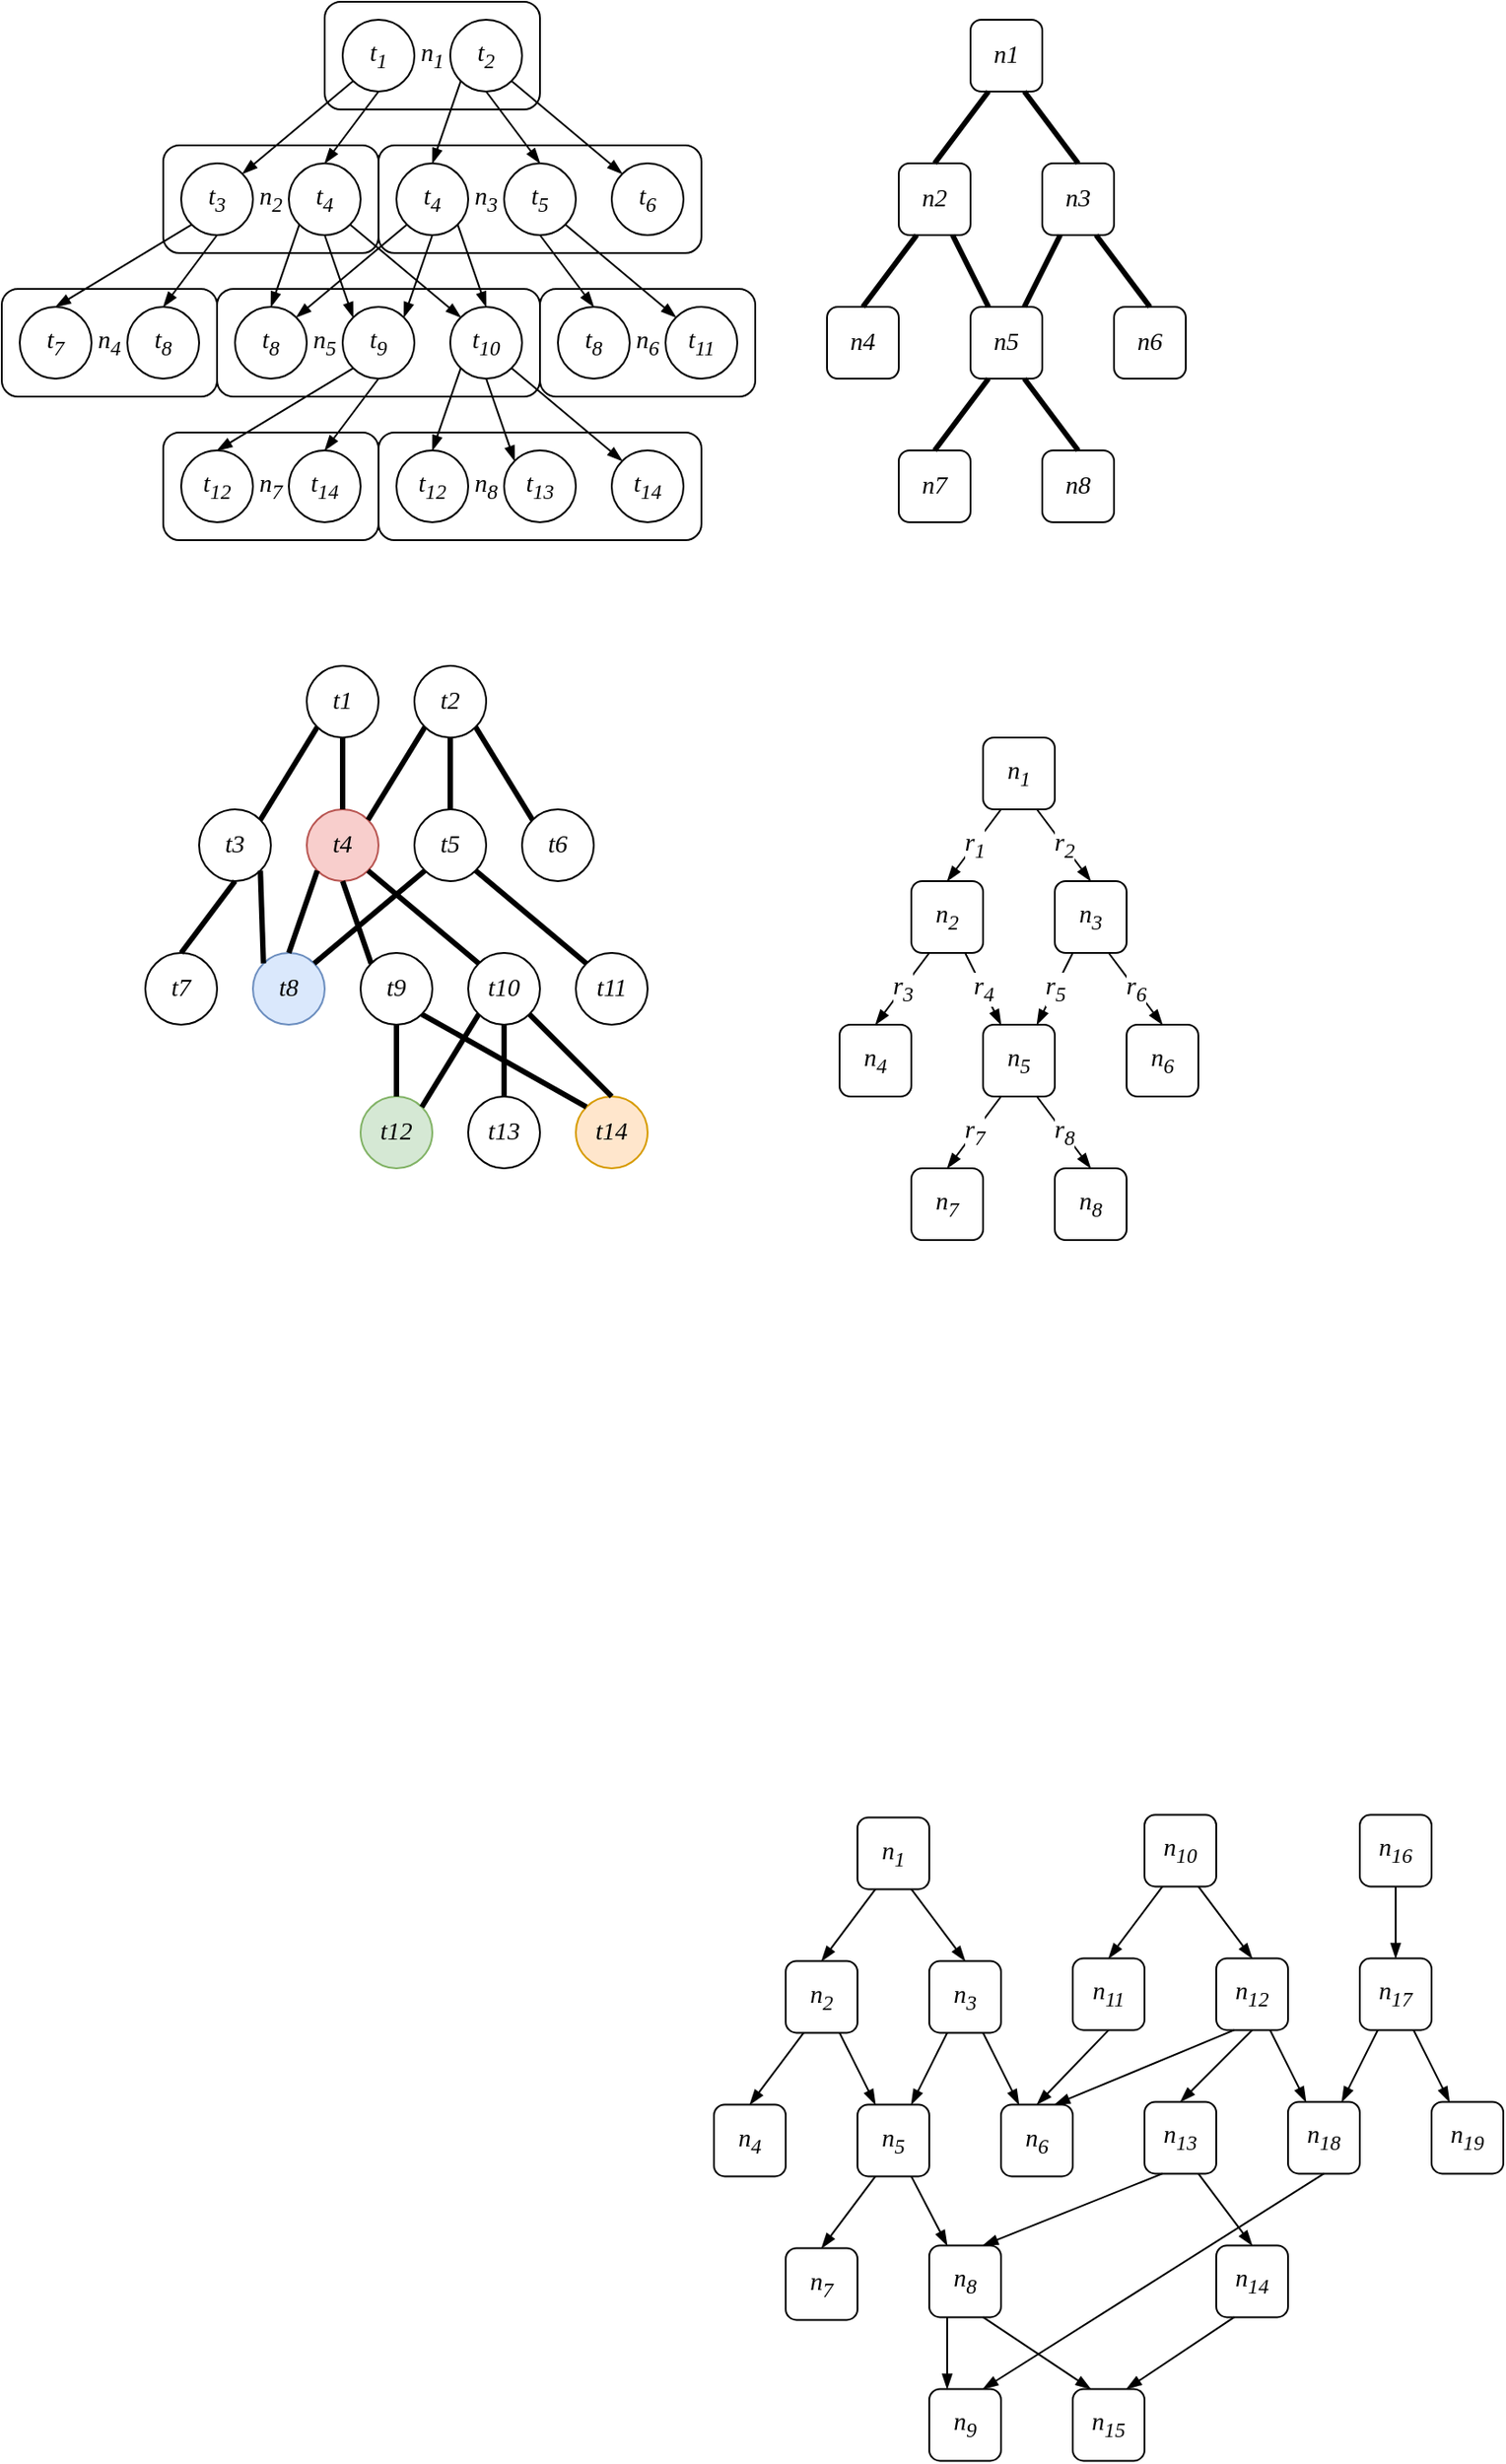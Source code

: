 <mxfile version="10.8.0" type="github"><diagram id="eboRj6-DKOLZcGOL1X03" name="Page-1"><mxGraphModel dx="797" dy="461" grid="1" gridSize="10" guides="1" tooltips="1" connect="1" arrows="1" fold="1" page="1" pageScale="1" pageWidth="827" pageHeight="1169" math="0" shadow="0"><root><mxCell id="0"/><mxCell id="1" parent="0"/><mxCell id="dvE-ELBBRPm5FT4kwdFl-112" value="" style="rounded=1;whiteSpace=wrap;html=1;fontFamily=Times New Roman;fontSize=14;fillColor=none;fontStyle=2" parent="1" vertex="1"><mxGeometry x="293" y="310" width="180" height="60" as="geometry"/></mxCell><mxCell id="dvE-ELBBRPm5FT4kwdFl-111" value="" style="rounded=1;whiteSpace=wrap;html=1;fontFamily=Times New Roman;fontSize=14;fillColor=none;fontStyle=2" parent="1" vertex="1"><mxGeometry x="173" y="310" width="120" height="60" as="geometry"/></mxCell><mxCell id="dvE-ELBBRPm5FT4kwdFl-85" value="" style="rounded=1;whiteSpace=wrap;html=1;fontFamily=Times New Roman;fontSize=14;fillColor=none;fontStyle=2" parent="1" vertex="1"><mxGeometry x="173" y="150" width="120" height="60" as="geometry"/></mxCell><mxCell id="dvE-ELBBRPm5FT4kwdFl-83" value="" style="rounded=1;whiteSpace=wrap;html=1;fontFamily=Times New Roman;fontSize=14;fillColor=none;fontStyle=2" parent="1" vertex="1"><mxGeometry x="203" y="230" width="180" height="60" as="geometry"/></mxCell><mxCell id="dvE-ELBBRPm5FT4kwdFl-87" value="" style="rounded=1;whiteSpace=wrap;html=1;fontFamily=Times New Roman;fontSize=14;fillColor=none;fontStyle=2" parent="1" vertex="1"><mxGeometry x="263" y="70" width="120" height="60" as="geometry"/></mxCell><mxCell id="dvE-ELBBRPm5FT4kwdFl-84" value="" style="rounded=1;whiteSpace=wrap;html=1;fontFamily=Times New Roman;fontSize=14;fillColor=none;fontStyle=2" parent="1" vertex="1"><mxGeometry x="383" y="230" width="120" height="60" as="geometry"/></mxCell><mxCell id="dvE-ELBBRPm5FT4kwdFl-82" value="" style="rounded=1;whiteSpace=wrap;html=1;fontFamily=Times New Roman;fontSize=14;fillColor=none;fontStyle=2" parent="1" vertex="1"><mxGeometry x="83" y="230" width="120" height="60" as="geometry"/></mxCell><mxCell id="dvE-ELBBRPm5FT4kwdFl-86" value="" style="rounded=1;whiteSpace=wrap;html=1;fontFamily=Times New Roman;fontSize=14;fillColor=none;fontStyle=2" parent="1" vertex="1"><mxGeometry x="293" y="150" width="180" height="60" as="geometry"/></mxCell><mxCell id="dvE-ELBBRPm5FT4kwdFl-1" value="t1" style="ellipse;whiteSpace=wrap;html=1;aspect=fixed;fontFamily=Times New Roman;fontSize=14;fontStyle=2" parent="1" vertex="1"><mxGeometry x="253" y="440" width="40" height="40" as="geometry"/></mxCell><mxCell id="dvE-ELBBRPm5FT4kwdFl-2" value="t2" style="ellipse;whiteSpace=wrap;html=1;aspect=fixed;fontFamily=Times New Roman;fontSize=14;fontStyle=2" parent="1" vertex="1"><mxGeometry x="313" y="440" width="40" height="40" as="geometry"/></mxCell><mxCell id="dvE-ELBBRPm5FT4kwdFl-3" value="t3" style="ellipse;whiteSpace=wrap;html=1;aspect=fixed;fontFamily=Times New Roman;fontSize=14;fontStyle=2" parent="1" vertex="1"><mxGeometry x="193" y="520" width="40" height="40" as="geometry"/></mxCell><mxCell id="dvE-ELBBRPm5FT4kwdFl-4" value="t4" style="ellipse;whiteSpace=wrap;html=1;aspect=fixed;fontFamily=Times New Roman;fontSize=14;fontStyle=2;fillColor=#f8cecc;strokeColor=#b85450;" parent="1" vertex="1"><mxGeometry x="253" y="520" width="40" height="40" as="geometry"/></mxCell><mxCell id="dvE-ELBBRPm5FT4kwdFl-6" value="t5" style="ellipse;whiteSpace=wrap;html=1;aspect=fixed;fontFamily=Times New Roman;fontSize=14;fontStyle=2" parent="1" vertex="1"><mxGeometry x="313" y="520" width="40" height="40" as="geometry"/></mxCell><mxCell id="dvE-ELBBRPm5FT4kwdFl-7" value="t6" style="ellipse;whiteSpace=wrap;html=1;aspect=fixed;fontFamily=Times New Roman;fontSize=14;fontStyle=2" parent="1" vertex="1"><mxGeometry x="373" y="520" width="40" height="40" as="geometry"/></mxCell><mxCell id="dvE-ELBBRPm5FT4kwdFl-8" value="" style="endArrow=none;html=1;fontFamily=Times New Roman;fontSize=14;entryX=0;entryY=1;entryDx=0;entryDy=0;exitX=1;exitY=0;exitDx=0;exitDy=0;strokeWidth=3;fontStyle=2" parent="1" source="dvE-ELBBRPm5FT4kwdFl-3" target="dvE-ELBBRPm5FT4kwdFl-1" edge="1"><mxGeometry width="50" height="50" relative="1" as="geometry"><mxPoint x="153" y="610" as="sourcePoint"/><mxPoint x="203" y="560" as="targetPoint"/></mxGeometry></mxCell><mxCell id="dvE-ELBBRPm5FT4kwdFl-9" value="" style="endArrow=none;html=1;fontFamily=Times New Roman;fontSize=14;entryX=0.5;entryY=1;entryDx=0;entryDy=0;exitX=0.5;exitY=0;exitDx=0;exitDy=0;strokeWidth=3;fontStyle=2" parent="1" source="dvE-ELBBRPm5FT4kwdFl-4" target="dvE-ELBBRPm5FT4kwdFl-1" edge="1"><mxGeometry width="50" height="50" relative="1" as="geometry"><mxPoint x="207.172" y="535.69" as="sourcePoint"/><mxPoint x="268.552" y="483.966" as="targetPoint"/></mxGeometry></mxCell><mxCell id="dvE-ELBBRPm5FT4kwdFl-11" value="" style="endArrow=none;html=1;fontFamily=Times New Roman;fontSize=14;entryX=0;entryY=1;entryDx=0;entryDy=0;exitX=1;exitY=0;exitDx=0;exitDy=0;strokeWidth=3;fontStyle=2" parent="1" source="dvE-ELBBRPm5FT4kwdFl-4" target="dvE-ELBBRPm5FT4kwdFl-2" edge="1"><mxGeometry width="50" height="50" relative="1" as="geometry"><mxPoint x="302.69" y="520.172" as="sourcePoint"/><mxPoint x="288.552" y="503.966" as="targetPoint"/></mxGeometry></mxCell><mxCell id="dvE-ELBBRPm5FT4kwdFl-12" value="" style="endArrow=none;html=1;fontFamily=Times New Roman;fontSize=14;entryX=0.5;entryY=1;entryDx=0;entryDy=0;exitX=0.5;exitY=0;exitDx=0;exitDy=0;strokeWidth=3;fontStyle=2" parent="1" source="dvE-ELBBRPm5FT4kwdFl-6" target="dvE-ELBBRPm5FT4kwdFl-2" edge="1"><mxGeometry width="50" height="50" relative="1" as="geometry"><mxPoint x="237.172" y="565.69" as="sourcePoint"/><mxPoint x="298.552" y="513.966" as="targetPoint"/></mxGeometry></mxCell><mxCell id="dvE-ELBBRPm5FT4kwdFl-13" value="" style="endArrow=none;html=1;fontFamily=Times New Roman;fontSize=14;entryX=1;entryY=1;entryDx=0;entryDy=0;exitX=0;exitY=0;exitDx=0;exitDy=0;strokeWidth=3;fontStyle=2" parent="1" source="dvE-ELBBRPm5FT4kwdFl-7" target="dvE-ELBBRPm5FT4kwdFl-2" edge="1"><mxGeometry width="50" height="50" relative="1" as="geometry"><mxPoint x="372.69" y="530.172" as="sourcePoint"/><mxPoint x="343.034" y="490.172" as="targetPoint"/></mxGeometry></mxCell><mxCell id="dvE-ELBBRPm5FT4kwdFl-14" value="t7&lt;br&gt;" style="ellipse;whiteSpace=wrap;html=1;aspect=fixed;fontFamily=Times New Roman;fontSize=14;fontStyle=2" parent="1" vertex="1"><mxGeometry x="163" y="600" width="40" height="40" as="geometry"/></mxCell><mxCell id="dvE-ELBBRPm5FT4kwdFl-15" value="t8" style="ellipse;whiteSpace=wrap;html=1;aspect=fixed;fontFamily=Times New Roman;fontSize=14;fontStyle=2;fillColor=#dae8fc;strokeColor=#6c8ebf;" parent="1" vertex="1"><mxGeometry x="223" y="600" width="40" height="40" as="geometry"/></mxCell><mxCell id="dvE-ELBBRPm5FT4kwdFl-16" value="t9" style="ellipse;whiteSpace=wrap;html=1;aspect=fixed;fontFamily=Times New Roman;fontSize=14;fontStyle=2" parent="1" vertex="1"><mxGeometry x="283" y="600" width="40" height="40" as="geometry"/></mxCell><mxCell id="dvE-ELBBRPm5FT4kwdFl-17" value="t10" style="ellipse;whiteSpace=wrap;html=1;aspect=fixed;fontFamily=Times New Roman;fontSize=14;fontStyle=2" parent="1" vertex="1"><mxGeometry x="343" y="600" width="40" height="40" as="geometry"/></mxCell><mxCell id="dvE-ELBBRPm5FT4kwdFl-18" value="t11" style="ellipse;whiteSpace=wrap;html=1;aspect=fixed;fontFamily=Times New Roman;fontSize=14;fontStyle=2" parent="1" vertex="1"><mxGeometry x="403" y="600" width="40" height="40" as="geometry"/></mxCell><mxCell id="dvE-ELBBRPm5FT4kwdFl-19" value="" style="endArrow=none;html=1;fontFamily=Times New Roman;fontSize=14;entryX=0.5;entryY=1;entryDx=0;entryDy=0;exitX=0.5;exitY=0;exitDx=0;exitDy=0;strokeWidth=3;fontStyle=2" parent="1" source="dvE-ELBBRPm5FT4kwdFl-14" target="dvE-ELBBRPm5FT4kwdFl-3" edge="1"><mxGeometry width="50" height="50" relative="1" as="geometry"><mxPoint x="207.172" y="535.69" as="sourcePoint"/><mxPoint x="268.552" y="483.966" as="targetPoint"/></mxGeometry></mxCell><mxCell id="dvE-ELBBRPm5FT4kwdFl-20" value="" style="endArrow=none;html=1;fontFamily=Times New Roman;fontSize=14;entryX=1;entryY=1;entryDx=0;entryDy=0;exitX=0;exitY=0;exitDx=0;exitDy=0;strokeWidth=3;fontStyle=2" parent="1" source="dvE-ELBBRPm5FT4kwdFl-15" target="dvE-ELBBRPm5FT4kwdFl-3" edge="1"><mxGeometry width="50" height="50" relative="1" as="geometry"><mxPoint x="207.172" y="535.69" as="sourcePoint"/><mxPoint x="268.552" y="483.966" as="targetPoint"/></mxGeometry></mxCell><mxCell id="dvE-ELBBRPm5FT4kwdFl-21" value="" style="endArrow=none;html=1;fontFamily=Times New Roman;fontSize=14;exitX=0;exitY=1;exitDx=0;exitDy=0;entryX=0.5;entryY=0;entryDx=0;entryDy=0;strokeWidth=3;fontStyle=2" parent="1" source="dvE-ELBBRPm5FT4kwdFl-4" target="dvE-ELBBRPm5FT4kwdFl-15" edge="1"><mxGeometry width="50" height="50" relative="1" as="geometry"><mxPoint x="283" y="580" as="sourcePoint"/><mxPoint x="193" y="730" as="targetPoint"/></mxGeometry></mxCell><mxCell id="dvE-ELBBRPm5FT4kwdFl-22" value="" style="endArrow=none;html=1;fontFamily=Times New Roman;fontSize=14;entryX=0.5;entryY=1;entryDx=0;entryDy=0;exitX=0;exitY=0;exitDx=0;exitDy=0;strokeWidth=3;fontStyle=2" parent="1" source="dvE-ELBBRPm5FT4kwdFl-16" target="dvE-ELBBRPm5FT4kwdFl-4" edge="1"><mxGeometry width="50" height="50" relative="1" as="geometry"><mxPoint x="248.897" y="625.69" as="sourcePoint"/><mxPoint x="217.172" y="573.966" as="targetPoint"/></mxGeometry></mxCell><mxCell id="dvE-ELBBRPm5FT4kwdFl-23" value="" style="endArrow=none;html=1;fontFamily=Times New Roman;fontSize=14;entryX=1;entryY=1;entryDx=0;entryDy=0;exitX=0;exitY=0;exitDx=0;exitDy=0;strokeWidth=3;fontStyle=2" parent="1" source="dvE-ELBBRPm5FT4kwdFl-17" target="dvE-ELBBRPm5FT4kwdFl-4" edge="1"><mxGeometry width="50" height="50" relative="1" as="geometry"><mxPoint x="258.897" y="635.69" as="sourcePoint"/><mxPoint x="227.172" y="583.966" as="targetPoint"/></mxGeometry></mxCell><mxCell id="dvE-ELBBRPm5FT4kwdFl-24" value="" style="endArrow=none;html=1;fontFamily=Times New Roman;fontSize=14;entryX=0;entryY=1;entryDx=0;entryDy=0;exitX=1;exitY=0;exitDx=0;exitDy=0;strokeWidth=3;fontStyle=2" parent="1" source="dvE-ELBBRPm5FT4kwdFl-15" target="dvE-ELBBRPm5FT4kwdFl-6" edge="1"><mxGeometry width="50" height="50" relative="1" as="geometry"><mxPoint x="268.897" y="645.69" as="sourcePoint"/><mxPoint x="237.172" y="593.966" as="targetPoint"/></mxGeometry></mxCell><mxCell id="dvE-ELBBRPm5FT4kwdFl-25" value="" style="endArrow=none;html=1;fontFamily=Times New Roman;fontSize=14;entryX=1;entryY=1;entryDx=0;entryDy=0;exitX=0;exitY=0;exitDx=0;exitDy=0;strokeWidth=3;fontStyle=2" parent="1" source="dvE-ELBBRPm5FT4kwdFl-18" target="dvE-ELBBRPm5FT4kwdFl-6" edge="1"><mxGeometry width="50" height="50" relative="1" as="geometry"><mxPoint x="278.897" y="655.69" as="sourcePoint"/><mxPoint x="247.172" y="603.966" as="targetPoint"/></mxGeometry></mxCell><mxCell id="dvE-ELBBRPm5FT4kwdFl-56" value="t&lt;sub&gt;1&lt;/sub&gt;" style="ellipse;whiteSpace=wrap;html=1;aspect=fixed;fontFamily=Times New Roman;fontSize=14;fontStyle=2" parent="1" vertex="1"><mxGeometry x="273" y="80" width="40" height="40" as="geometry"/></mxCell><mxCell id="dvE-ELBBRPm5FT4kwdFl-57" value="t&lt;sub&gt;2&lt;/sub&gt;" style="ellipse;whiteSpace=wrap;html=1;aspect=fixed;fontFamily=Times New Roman;fontSize=14;fontStyle=2" parent="1" vertex="1"><mxGeometry x="333" y="80" width="40" height="40" as="geometry"/></mxCell><mxCell id="dvE-ELBBRPm5FT4kwdFl-58" value="t&lt;sub&gt;3&lt;/sub&gt;" style="ellipse;whiteSpace=wrap;html=1;aspect=fixed;fontFamily=Times New Roman;fontSize=14;fontStyle=2" parent="1" vertex="1"><mxGeometry x="183" y="160" width="40" height="40" as="geometry"/></mxCell><mxCell id="dvE-ELBBRPm5FT4kwdFl-59" value="t&lt;sub&gt;4&lt;/sub&gt;" style="ellipse;whiteSpace=wrap;html=1;aspect=fixed;fontFamily=Times New Roman;fontSize=14;fontStyle=2;" parent="1" vertex="1"><mxGeometry x="243" y="160" width="40" height="40" as="geometry"/></mxCell><mxCell id="dvE-ELBBRPm5FT4kwdFl-60" value="t&lt;sub&gt;4&lt;/sub&gt;" style="ellipse;whiteSpace=wrap;html=1;aspect=fixed;fontFamily=Times New Roman;fontSize=14;fontStyle=2;" parent="1" vertex="1"><mxGeometry x="303" y="160" width="40" height="40" as="geometry"/></mxCell><mxCell id="dvE-ELBBRPm5FT4kwdFl-61" value="t&lt;sub&gt;5&lt;/sub&gt;" style="ellipse;whiteSpace=wrap;html=1;aspect=fixed;fontFamily=Times New Roman;fontSize=14;fontStyle=2" parent="1" vertex="1"><mxGeometry x="363" y="160" width="40" height="40" as="geometry"/></mxCell><mxCell id="dvE-ELBBRPm5FT4kwdFl-62" value="t&lt;sub&gt;6&lt;/sub&gt;" style="ellipse;whiteSpace=wrap;html=1;aspect=fixed;fontFamily=Times New Roman;fontSize=14;fontStyle=2" parent="1" vertex="1"><mxGeometry x="423" y="160" width="40" height="40" as="geometry"/></mxCell><mxCell id="dvE-ELBBRPm5FT4kwdFl-63" value="" style="endArrow=none;html=1;fontFamily=Times New Roman;fontSize=14;entryX=0;entryY=1;entryDx=0;entryDy=0;exitX=1;exitY=0;exitDx=0;exitDy=0;strokeWidth=1;fontStyle=2;startArrow=blockThin;startFill=1;" parent="1" source="dvE-ELBBRPm5FT4kwdFl-58" target="dvE-ELBBRPm5FT4kwdFl-56" edge="1"><mxGeometry width="50" height="50" relative="1" as="geometry"><mxPoint x="173" y="250" as="sourcePoint"/><mxPoint x="223" y="200" as="targetPoint"/></mxGeometry></mxCell><mxCell id="dvE-ELBBRPm5FT4kwdFl-64" value="" style="endArrow=none;html=1;fontFamily=Times New Roman;fontSize=14;entryX=0.5;entryY=1;entryDx=0;entryDy=0;exitX=0.5;exitY=0;exitDx=0;exitDy=0;strokeWidth=1;fontStyle=2;startArrow=blockThin;startFill=1;" parent="1" source="dvE-ELBBRPm5FT4kwdFl-59" target="dvE-ELBBRPm5FT4kwdFl-56" edge="1"><mxGeometry width="50" height="50" relative="1" as="geometry"><mxPoint x="227.172" y="175.69" as="sourcePoint"/><mxPoint x="288.552" y="123.966" as="targetPoint"/></mxGeometry></mxCell><mxCell id="dvE-ELBBRPm5FT4kwdFl-65" value="" style="endArrow=none;html=1;fontFamily=Times New Roman;fontSize=14;entryX=0;entryY=1;entryDx=0;entryDy=0;exitX=0.5;exitY=0;exitDx=0;exitDy=0;strokeWidth=1;fontStyle=2;startArrow=blockThin;startFill=1;" parent="1" source="dvE-ELBBRPm5FT4kwdFl-60" target="dvE-ELBBRPm5FT4kwdFl-57" edge="1"><mxGeometry width="50" height="50" relative="1" as="geometry"><mxPoint x="247.172" y="195.69" as="sourcePoint"/><mxPoint x="308.552" y="143.966" as="targetPoint"/></mxGeometry></mxCell><mxCell id="dvE-ELBBRPm5FT4kwdFl-66" value="" style="endArrow=none;html=1;fontFamily=Times New Roman;fontSize=14;entryX=0.5;entryY=1;entryDx=0;entryDy=0;exitX=0.5;exitY=0;exitDx=0;exitDy=0;strokeWidth=1;fontStyle=2;startArrow=blockThin;startFill=1;" parent="1" source="dvE-ELBBRPm5FT4kwdFl-61" target="dvE-ELBBRPm5FT4kwdFl-57" edge="1"><mxGeometry width="50" height="50" relative="1" as="geometry"><mxPoint x="383" y="160" as="sourcePoint"/><mxPoint x="318.552" y="153.966" as="targetPoint"/></mxGeometry></mxCell><mxCell id="dvE-ELBBRPm5FT4kwdFl-67" value="" style="endArrow=none;html=1;fontFamily=Times New Roman;fontSize=14;entryX=1;entryY=1;entryDx=0;entryDy=0;exitX=0;exitY=0;exitDx=0;exitDy=0;strokeWidth=1;fontStyle=2;startArrow=blockThin;startFill=1;" parent="1" source="dvE-ELBBRPm5FT4kwdFl-62" target="dvE-ELBBRPm5FT4kwdFl-57" edge="1"><mxGeometry width="50" height="50" relative="1" as="geometry"><mxPoint x="392.69" y="170.172" as="sourcePoint"/><mxPoint x="363.034" y="130.172" as="targetPoint"/></mxGeometry></mxCell><mxCell id="dvE-ELBBRPm5FT4kwdFl-68" value="t&lt;sub&gt;7&lt;/sub&gt;&lt;br&gt;" style="ellipse;whiteSpace=wrap;html=1;aspect=fixed;fontFamily=Times New Roman;fontSize=14;fontStyle=2" parent="1" vertex="1"><mxGeometry x="93" y="240" width="40" height="40" as="geometry"/></mxCell><mxCell id="dvE-ELBBRPm5FT4kwdFl-69" value="t&lt;sub&gt;8&lt;/sub&gt;" style="ellipse;whiteSpace=wrap;html=1;aspect=fixed;fontFamily=Times New Roman;fontSize=14;fontStyle=2;" parent="1" vertex="1"><mxGeometry x="213" y="240" width="40" height="40" as="geometry"/></mxCell><mxCell id="dvE-ELBBRPm5FT4kwdFl-70" value="t&lt;sub&gt;9&lt;/sub&gt;" style="ellipse;whiteSpace=wrap;html=1;aspect=fixed;fontFamily=Times New Roman;fontSize=14;fontStyle=2" parent="1" vertex="1"><mxGeometry x="273" y="240" width="40" height="40" as="geometry"/></mxCell><mxCell id="dvE-ELBBRPm5FT4kwdFl-71" value="t&lt;sub&gt;10&lt;/sub&gt;" style="ellipse;whiteSpace=wrap;html=1;aspect=fixed;fontFamily=Times New Roman;fontSize=14;fontStyle=2" parent="1" vertex="1"><mxGeometry x="333" y="240" width="40" height="40" as="geometry"/></mxCell><mxCell id="dvE-ELBBRPm5FT4kwdFl-72" value="t&lt;sub&gt;11&lt;/sub&gt;" style="ellipse;whiteSpace=wrap;html=1;aspect=fixed;fontFamily=Times New Roman;fontSize=14;fontStyle=2" parent="1" vertex="1"><mxGeometry x="453" y="240" width="40" height="40" as="geometry"/></mxCell><mxCell id="dvE-ELBBRPm5FT4kwdFl-73" value="" style="endArrow=none;html=1;fontFamily=Times New Roman;fontSize=14;entryX=0;entryY=1;entryDx=0;entryDy=0;exitX=0.5;exitY=0;exitDx=0;exitDy=0;strokeWidth=1;fontStyle=2;startArrow=blockThin;startFill=1;" parent="1" source="dvE-ELBBRPm5FT4kwdFl-68" target="dvE-ELBBRPm5FT4kwdFl-58" edge="1"><mxGeometry width="50" height="50" relative="1" as="geometry"><mxPoint x="227.172" y="175.69" as="sourcePoint"/><mxPoint x="288.552" y="123.966" as="targetPoint"/></mxGeometry></mxCell><mxCell id="dvE-ELBBRPm5FT4kwdFl-74" value="" style="endArrow=none;html=1;fontFamily=Times New Roman;fontSize=14;entryX=0.5;entryY=1;entryDx=0;entryDy=0;exitX=0.5;exitY=0;exitDx=0;exitDy=0;strokeWidth=1;fontStyle=2;startArrow=blockThin;startFill=1;" parent="1" source="dvE-ELBBRPm5FT4kwdFl-81" target="dvE-ELBBRPm5FT4kwdFl-58" edge="1"><mxGeometry width="50" height="50" relative="1" as="geometry"><mxPoint x="227.172" y="175.69" as="sourcePoint"/><mxPoint x="288.552" y="123.966" as="targetPoint"/></mxGeometry></mxCell><mxCell id="dvE-ELBBRPm5FT4kwdFl-75" value="" style="endArrow=blockThin;html=1;fontFamily=Times New Roman;fontSize=14;exitX=0;exitY=1;exitDx=0;exitDy=0;entryX=0.5;entryY=0;entryDx=0;entryDy=0;strokeWidth=1;fontStyle=2;startArrow=none;startFill=0;endFill=1;" parent="1" source="dvE-ELBBRPm5FT4kwdFl-59" target="dvE-ELBBRPm5FT4kwdFl-69" edge="1"><mxGeometry width="50" height="50" relative="1" as="geometry"><mxPoint x="303" y="220" as="sourcePoint"/><mxPoint x="213" y="370" as="targetPoint"/></mxGeometry></mxCell><mxCell id="dvE-ELBBRPm5FT4kwdFl-76" value="" style="endArrow=none;html=1;fontFamily=Times New Roman;fontSize=14;entryX=0.5;entryY=1;entryDx=0;entryDy=0;exitX=0;exitY=0;exitDx=0;exitDy=0;strokeWidth=1;fontStyle=2;startArrow=blockThin;startFill=1;" parent="1" source="dvE-ELBBRPm5FT4kwdFl-70" target="dvE-ELBBRPm5FT4kwdFl-59" edge="1"><mxGeometry width="50" height="50" relative="1" as="geometry"><mxPoint x="268.897" y="265.69" as="sourcePoint"/><mxPoint x="237.172" y="213.966" as="targetPoint"/></mxGeometry></mxCell><mxCell id="dvE-ELBBRPm5FT4kwdFl-77" value="" style="endArrow=none;html=1;fontFamily=Times New Roman;fontSize=14;entryX=1;entryY=1;entryDx=0;entryDy=0;exitX=0;exitY=0;exitDx=0;exitDy=0;strokeWidth=1;fontStyle=2;startArrow=blockThin;startFill=1;" parent="1" source="dvE-ELBBRPm5FT4kwdFl-71" target="dvE-ELBBRPm5FT4kwdFl-59" edge="1"><mxGeometry width="50" height="50" relative="1" as="geometry"><mxPoint x="278.897" y="275.69" as="sourcePoint"/><mxPoint x="247.172" y="223.966" as="targetPoint"/></mxGeometry></mxCell><mxCell id="dvE-ELBBRPm5FT4kwdFl-78" value="" style="endArrow=none;html=1;fontFamily=Times New Roman;fontSize=14;entryX=0.5;entryY=1;entryDx=0;entryDy=0;exitX=0.5;exitY=0;exitDx=0;exitDy=0;strokeWidth=1;fontStyle=2;startArrow=blockThin;startFill=1;" parent="1" source="dvE-ELBBRPm5FT4kwdFl-80" target="dvE-ELBBRPm5FT4kwdFl-61" edge="1"><mxGeometry width="50" height="50" relative="1" as="geometry"><mxPoint x="288.897" y="285.69" as="sourcePoint"/><mxPoint x="257.172" y="233.966" as="targetPoint"/></mxGeometry></mxCell><mxCell id="dvE-ELBBRPm5FT4kwdFl-79" value="" style="endArrow=none;html=1;fontFamily=Times New Roman;fontSize=14;entryX=1;entryY=1;entryDx=0;entryDy=0;exitX=0;exitY=0;exitDx=0;exitDy=0;strokeWidth=1;fontStyle=2;startArrow=blockThin;startFill=1;" parent="1" source="dvE-ELBBRPm5FT4kwdFl-72" target="dvE-ELBBRPm5FT4kwdFl-61" edge="1"><mxGeometry width="50" height="50" relative="1" as="geometry"><mxPoint x="298.897" y="295.69" as="sourcePoint"/><mxPoint x="267.172" y="243.966" as="targetPoint"/></mxGeometry></mxCell><mxCell id="dvE-ELBBRPm5FT4kwdFl-80" value="t&lt;sub&gt;8&lt;/sub&gt;" style="ellipse;whiteSpace=wrap;html=1;aspect=fixed;fontFamily=Times New Roman;fontSize=14;fontStyle=2;" parent="1" vertex="1"><mxGeometry x="393" y="240" width="40" height="40" as="geometry"/></mxCell><mxCell id="dvE-ELBBRPm5FT4kwdFl-81" value="t&lt;sub&gt;8&lt;/sub&gt;" style="ellipse;whiteSpace=wrap;html=1;aspect=fixed;fontFamily=Times New Roman;fontSize=14;fontStyle=2;" parent="1" vertex="1"><mxGeometry x="153" y="240" width="40" height="40" as="geometry"/></mxCell><mxCell id="dvE-ELBBRPm5FT4kwdFl-90" value="t12&lt;br&gt;" style="ellipse;whiteSpace=wrap;html=1;aspect=fixed;fontFamily=Times New Roman;fontSize=14;fontStyle=2;fillColor=#d5e8d4;strokeColor=#82b366;" parent="1" vertex="1"><mxGeometry x="283" y="680" width="40" height="40" as="geometry"/></mxCell><mxCell id="dvE-ELBBRPm5FT4kwdFl-91" value="t13" style="ellipse;whiteSpace=wrap;html=1;aspect=fixed;fontFamily=Times New Roman;fontSize=14;fontStyle=2" parent="1" vertex="1"><mxGeometry x="343" y="680" width="40" height="40" as="geometry"/></mxCell><mxCell id="dvE-ELBBRPm5FT4kwdFl-92" value="t14" style="ellipse;whiteSpace=wrap;html=1;aspect=fixed;fontFamily=Times New Roman;fontSize=14;fontStyle=2;fillColor=#ffe6cc;strokeColor=#d79b00;" parent="1" vertex="1"><mxGeometry x="403" y="680" width="40" height="40" as="geometry"/></mxCell><mxCell id="dvE-ELBBRPm5FT4kwdFl-93" value="" style="endArrow=none;html=1;fontFamily=Times New Roman;fontSize=14;entryX=0.5;entryY=1;entryDx=0;entryDy=0;exitX=0.5;exitY=0;exitDx=0;exitDy=0;strokeWidth=3;fontStyle=2" parent="1" source="dvE-ELBBRPm5FT4kwdFl-91" target="dvE-ELBBRPm5FT4kwdFl-17" edge="1"><mxGeometry width="50" height="50" relative="1" as="geometry"><mxPoint x="207.172" y="535.69" as="sourcePoint"/><mxPoint x="268.552" y="483.966" as="targetPoint"/></mxGeometry></mxCell><mxCell id="dvE-ELBBRPm5FT4kwdFl-94" value="" style="endArrow=none;html=1;fontFamily=Times New Roman;fontSize=14;entryX=1;entryY=1;entryDx=0;entryDy=0;exitX=0.5;exitY=0;exitDx=0;exitDy=0;strokeWidth=3;fontStyle=2" parent="1" source="dvE-ELBBRPm5FT4kwdFl-92" target="dvE-ELBBRPm5FT4kwdFl-17" edge="1"><mxGeometry width="50" height="50" relative="1" as="geometry"><mxPoint x="217.172" y="545.69" as="sourcePoint"/><mxPoint x="278.552" y="493.966" as="targetPoint"/></mxGeometry></mxCell><mxCell id="dvE-ELBBRPm5FT4kwdFl-95" value="" style="endArrow=none;html=1;fontFamily=Times New Roman;fontSize=14;entryX=0;entryY=1;entryDx=0;entryDy=0;exitX=1;exitY=0;exitDx=0;exitDy=0;strokeWidth=3;fontStyle=2" parent="1" source="dvE-ELBBRPm5FT4kwdFl-90" target="dvE-ELBBRPm5FT4kwdFl-17" edge="1"><mxGeometry width="50" height="50" relative="1" as="geometry"><mxPoint x="227.172" y="555.69" as="sourcePoint"/><mxPoint x="288.552" y="503.966" as="targetPoint"/></mxGeometry></mxCell><mxCell id="dvE-ELBBRPm5FT4kwdFl-96" value="" style="endArrow=none;html=1;fontFamily=Times New Roman;fontSize=14;exitX=0.5;exitY=1;exitDx=0;exitDy=0;strokeWidth=3;entryX=0.5;entryY=0;entryDx=0;entryDy=0;fontStyle=2" parent="1" source="dvE-ELBBRPm5FT4kwdFl-16" target="dvE-ELBBRPm5FT4kwdFl-90" edge="1"><mxGeometry width="50" height="50" relative="1" as="geometry"><mxPoint x="327.172" y="695.69" as="sourcePoint"/><mxPoint x="143" y="650" as="targetPoint"/></mxGeometry></mxCell><mxCell id="dvE-ELBBRPm5FT4kwdFl-97" value="" style="endArrow=none;html=1;fontFamily=Times New Roman;fontSize=14;entryX=1;entryY=1;entryDx=0;entryDy=0;strokeWidth=3;exitX=0;exitY=0;exitDx=0;exitDy=0;fontStyle=2" parent="1" source="dvE-ELBBRPm5FT4kwdFl-92" target="dvE-ELBBRPm5FT4kwdFl-16" edge="1"><mxGeometry width="50" height="50" relative="1" as="geometry"><mxPoint x="403" y="730" as="sourcePoint"/><mxPoint x="368.897" y="653.966" as="targetPoint"/></mxGeometry></mxCell><mxCell id="dvE-ELBBRPm5FT4kwdFl-98" value="t&lt;sub&gt;12&lt;/sub&gt;" style="ellipse;whiteSpace=wrap;html=1;aspect=fixed;fontFamily=Times New Roman;fontSize=14;fontStyle=2;" parent="1" vertex="1"><mxGeometry x="183" y="320" width="40" height="40" as="geometry"/></mxCell><mxCell id="dvE-ELBBRPm5FT4kwdFl-99" value="t&lt;sub&gt;14&lt;/sub&gt;" style="ellipse;whiteSpace=wrap;html=1;aspect=fixed;fontFamily=Times New Roman;fontSize=14;fontStyle=2;" parent="1" vertex="1"><mxGeometry x="243" y="320" width="40" height="40" as="geometry"/></mxCell><mxCell id="dvE-ELBBRPm5FT4kwdFl-100" value="t&lt;sub&gt;12&lt;/sub&gt;" style="ellipse;whiteSpace=wrap;html=1;aspect=fixed;fontFamily=Times New Roman;fontSize=14;fontStyle=2;" parent="1" vertex="1"><mxGeometry x="303" y="320" width="40" height="40" as="geometry"/></mxCell><mxCell id="dvE-ELBBRPm5FT4kwdFl-101" value="t&lt;sub&gt;13&lt;/sub&gt;" style="ellipse;whiteSpace=wrap;html=1;aspect=fixed;fontFamily=Times New Roman;fontSize=14;fontStyle=2" parent="1" vertex="1"><mxGeometry x="363" y="320" width="40" height="40" as="geometry"/></mxCell><mxCell id="dvE-ELBBRPm5FT4kwdFl-102" value="t&lt;sub&gt;14&lt;/sub&gt;" style="ellipse;whiteSpace=wrap;html=1;aspect=fixed;fontFamily=Times New Roman;fontSize=14;fontStyle=2;" parent="1" vertex="1"><mxGeometry x="423" y="320" width="40" height="40" as="geometry"/></mxCell><mxCell id="dvE-ELBBRPm5FT4kwdFl-103" value="" style="endArrow=blockThin;html=1;fontFamily=Times New Roman;fontSize=14;strokeWidth=1;entryX=0.5;entryY=0;entryDx=0;entryDy=0;exitX=0;exitY=1;exitDx=0;exitDy=0;fontStyle=2;startArrow=none;startFill=0;endFill=1;" parent="1" source="dvE-ELBBRPm5FT4kwdFl-70" target="dvE-ELBBRPm5FT4kwdFl-98" edge="1"><mxGeometry width="50" height="50" relative="1" as="geometry"><mxPoint x="163" y="310" as="sourcePoint"/><mxPoint x="-107.31" y="330.172" as="targetPoint"/></mxGeometry></mxCell><mxCell id="dvE-ELBBRPm5FT4kwdFl-104" value="" style="endArrow=blockThin;html=1;fontFamily=Times New Roman;fontSize=14;strokeWidth=1;entryX=0.5;entryY=0;entryDx=0;entryDy=0;exitX=0.5;exitY=1;exitDx=0;exitDy=0;fontStyle=2;startArrow=none;startFill=0;endFill=1;" parent="1" source="dvE-ELBBRPm5FT4kwdFl-70" target="dvE-ELBBRPm5FT4kwdFl-99" edge="1"><mxGeometry width="50" height="50" relative="1" as="geometry"><mxPoint x="283" y="310" as="sourcePoint"/><mxPoint x="212.69" y="330.172" as="targetPoint"/></mxGeometry></mxCell><mxCell id="dvE-ELBBRPm5FT4kwdFl-105" value="" style="endArrow=blockThin;html=1;fontFamily=Times New Roman;fontSize=14;strokeWidth=1;entryX=0.5;entryY=0;entryDx=0;entryDy=0;exitX=0;exitY=1;exitDx=0;exitDy=0;fontStyle=2;startArrow=none;startFill=0;endFill=1;" parent="1" source="dvE-ELBBRPm5FT4kwdFl-71" target="dvE-ELBBRPm5FT4kwdFl-100" edge="1"><mxGeometry width="50" height="50" relative="1" as="geometry"><mxPoint x="298.552" y="293.966" as="sourcePoint"/><mxPoint x="222.69" y="340.172" as="targetPoint"/></mxGeometry></mxCell><mxCell id="dvE-ELBBRPm5FT4kwdFl-106" value="" style="endArrow=blockThin;html=1;fontFamily=Times New Roman;fontSize=14;strokeWidth=1;entryX=0;entryY=0;entryDx=0;entryDy=0;exitX=0.5;exitY=1;exitDx=0;exitDy=0;fontStyle=2;startArrow=none;startFill=0;endFill=1;" parent="1" source="dvE-ELBBRPm5FT4kwdFl-71" target="dvE-ELBBRPm5FT4kwdFl-101" edge="1"><mxGeometry width="50" height="50" relative="1" as="geometry"><mxPoint x="308.552" y="303.966" as="sourcePoint"/><mxPoint x="232.69" y="350.172" as="targetPoint"/></mxGeometry></mxCell><mxCell id="dvE-ELBBRPm5FT4kwdFl-107" value="" style="endArrow=blockThin;html=1;fontFamily=Times New Roman;fontSize=14;strokeWidth=1;entryX=0;entryY=0;entryDx=0;entryDy=0;exitX=1;exitY=1;exitDx=0;exitDy=0;fontStyle=2;startArrow=none;startFill=0;endFill=1;" parent="1" source="dvE-ELBBRPm5FT4kwdFl-71" target="dvE-ELBBRPm5FT4kwdFl-102" edge="1"><mxGeometry width="50" height="50" relative="1" as="geometry"><mxPoint x="318.552" y="313.966" as="sourcePoint"/><mxPoint x="242.69" y="360.172" as="targetPoint"/></mxGeometry></mxCell><mxCell id="dvE-ELBBRPm5FT4kwdFl-108" value="" style="endArrow=blockThin;html=1;fontFamily=Times New Roman;fontSize=14;exitX=0;exitY=1;exitDx=0;exitDy=0;entryX=1;entryY=0;entryDx=0;entryDy=0;strokeWidth=1;fontStyle=2;startArrow=none;startFill=0;endFill=1;" parent="1" source="dvE-ELBBRPm5FT4kwdFl-60" target="dvE-ELBBRPm5FT4kwdFl-69" edge="1"><mxGeometry width="50" height="50" relative="1" as="geometry"><mxPoint x="258.897" y="203.966" as="sourcePoint"/><mxPoint x="243.034" y="250.172" as="targetPoint"/></mxGeometry></mxCell><mxCell id="dvE-ELBBRPm5FT4kwdFl-109" value="" style="endArrow=blockThin;html=1;fontFamily=Times New Roman;fontSize=14;exitX=0.5;exitY=1;exitDx=0;exitDy=0;entryX=1;entryY=0;entryDx=0;entryDy=0;strokeWidth=1;fontStyle=2;startArrow=none;startFill=0;endFill=1;" parent="1" source="dvE-ELBBRPm5FT4kwdFl-60" target="dvE-ELBBRPm5FT4kwdFl-70" edge="1"><mxGeometry width="50" height="50" relative="1" as="geometry"><mxPoint x="268.897" y="213.966" as="sourcePoint"/><mxPoint x="253.034" y="260.172" as="targetPoint"/></mxGeometry></mxCell><mxCell id="dvE-ELBBRPm5FT4kwdFl-110" value="" style="endArrow=blockThin;html=1;fontFamily=Times New Roman;fontSize=14;exitX=1;exitY=1;exitDx=0;exitDy=0;entryX=0.5;entryY=0;entryDx=0;entryDy=0;strokeWidth=1;fontStyle=2;startArrow=none;startFill=0;endFill=1;" parent="1" source="dvE-ELBBRPm5FT4kwdFl-60" target="dvE-ELBBRPm5FT4kwdFl-71" edge="1"><mxGeometry width="50" height="50" relative="1" as="geometry"><mxPoint x="278.897" y="223.966" as="sourcePoint"/><mxPoint x="263.034" y="270.172" as="targetPoint"/></mxGeometry></mxCell><mxCell id="dvE-ELBBRPm5FT4kwdFl-113" value="n&lt;sub&gt;1&lt;/sub&gt;" style="text;html=1;strokeColor=none;fillColor=none;align=center;verticalAlign=middle;whiteSpace=wrap;rounded=0;fontFamily=Times New Roman;fontSize=14;fontStyle=2" parent="1" vertex="1"><mxGeometry x="303" y="90" width="40" height="20" as="geometry"/></mxCell><mxCell id="dvE-ELBBRPm5FT4kwdFl-114" value="n&lt;sub&gt;2&lt;/sub&gt;" style="text;html=1;strokeColor=none;fillColor=none;align=center;verticalAlign=middle;whiteSpace=wrap;rounded=0;fontFamily=Times New Roman;fontSize=14;fontStyle=2" parent="1" vertex="1"><mxGeometry x="213" y="170" width="40" height="20" as="geometry"/></mxCell><mxCell id="dvE-ELBBRPm5FT4kwdFl-115" value="n&lt;sub&gt;3&lt;/sub&gt;" style="text;html=1;strokeColor=none;fillColor=none;align=center;verticalAlign=middle;whiteSpace=wrap;rounded=0;fontFamily=Times New Roman;fontSize=14;fontStyle=2" parent="1" vertex="1"><mxGeometry x="333" y="170" width="40" height="20" as="geometry"/></mxCell><mxCell id="dvE-ELBBRPm5FT4kwdFl-116" value="n&lt;sub&gt;4&lt;/sub&gt;" style="text;html=1;strokeColor=none;fillColor=none;align=center;verticalAlign=middle;whiteSpace=wrap;rounded=0;fontFamily=Times New Roman;fontSize=14;fontStyle=2" parent="1" vertex="1"><mxGeometry x="123" y="250" width="40" height="20" as="geometry"/></mxCell><mxCell id="dvE-ELBBRPm5FT4kwdFl-117" value="n&lt;sub&gt;5&lt;/sub&gt;" style="text;html=1;strokeColor=none;fillColor=none;align=center;verticalAlign=middle;whiteSpace=wrap;rounded=0;fontFamily=Times New Roman;fontSize=14;fontStyle=2" parent="1" vertex="1"><mxGeometry x="243" y="250" width="40" height="20" as="geometry"/></mxCell><mxCell id="dvE-ELBBRPm5FT4kwdFl-118" value="n&lt;sub&gt;6&lt;/sub&gt;" style="text;html=1;strokeColor=none;fillColor=none;align=center;verticalAlign=middle;whiteSpace=wrap;rounded=0;fontFamily=Times New Roman;fontSize=14;fontStyle=2" parent="1" vertex="1"><mxGeometry x="423" y="250" width="40" height="20" as="geometry"/></mxCell><mxCell id="dvE-ELBBRPm5FT4kwdFl-119" value="n&lt;sub&gt;7&lt;/sub&gt;" style="text;html=1;strokeColor=none;fillColor=none;align=center;verticalAlign=middle;whiteSpace=wrap;rounded=0;fontFamily=Times New Roman;fontSize=14;fontStyle=2" parent="1" vertex="1"><mxGeometry x="213" y="330" width="40" height="20" as="geometry"/></mxCell><mxCell id="dvE-ELBBRPm5FT4kwdFl-120" value="n&lt;sub&gt;8&lt;/sub&gt;" style="text;html=1;strokeColor=none;fillColor=none;align=center;verticalAlign=middle;whiteSpace=wrap;rounded=0;fontFamily=Times New Roman;fontSize=14;fontStyle=2" parent="1" vertex="1"><mxGeometry x="333" y="330" width="40" height="20" as="geometry"/></mxCell><mxCell id="dvE-ELBBRPm5FT4kwdFl-121" value="&lt;span&gt;n8&lt;/span&gt;" style="rounded=1;whiteSpace=wrap;html=1;fontFamily=Times New Roman;fontSize=14;fillColor=none;fontStyle=2" parent="1" vertex="1"><mxGeometry x="663" y="320" width="40" height="40" as="geometry"/></mxCell><mxCell id="dvE-ELBBRPm5FT4kwdFl-122" value="&lt;span&gt;n7&lt;/span&gt;" style="rounded=1;whiteSpace=wrap;html=1;fontFamily=Times New Roman;fontSize=14;fillColor=none;fontStyle=2" parent="1" vertex="1"><mxGeometry x="583" y="320" width="40" height="40" as="geometry"/></mxCell><mxCell id="dvE-ELBBRPm5FT4kwdFl-123" value="n2" style="rounded=1;whiteSpace=wrap;html=1;fontFamily=Times New Roman;fontSize=14;fillColor=none;fontStyle=2" parent="1" vertex="1"><mxGeometry x="583" y="160" width="40" height="40" as="geometry"/></mxCell><mxCell id="dvE-ELBBRPm5FT4kwdFl-124" value="&lt;span&gt;n5&lt;/span&gt;" style="rounded=1;whiteSpace=wrap;html=1;fontFamily=Times New Roman;fontSize=14;fillColor=none;fontStyle=2" parent="1" vertex="1"><mxGeometry x="623" y="240" width="40" height="40" as="geometry"/></mxCell><mxCell id="dvE-ELBBRPm5FT4kwdFl-125" value="n1" style="rounded=1;whiteSpace=wrap;html=1;fontFamily=Times New Roman;fontSize=14;fillColor=none;fontStyle=2" parent="1" vertex="1"><mxGeometry x="623" y="80" width="40" height="40" as="geometry"/></mxCell><mxCell id="dvE-ELBBRPm5FT4kwdFl-126" value="&lt;span&gt;n6&lt;/span&gt;" style="rounded=1;whiteSpace=wrap;html=1;fontFamily=Times New Roman;fontSize=14;fillColor=none;fontStyle=2" parent="1" vertex="1"><mxGeometry x="703" y="240" width="40" height="40" as="geometry"/></mxCell><mxCell id="dvE-ELBBRPm5FT4kwdFl-127" value="&lt;span&gt;n4&lt;/span&gt;" style="rounded=1;whiteSpace=wrap;html=1;fontFamily=Times New Roman;fontSize=14;fillColor=none;fontStyle=2" parent="1" vertex="1"><mxGeometry x="543" y="240" width="40" height="40" as="geometry"/></mxCell><mxCell id="dvE-ELBBRPm5FT4kwdFl-128" value="&lt;span&gt;n3&lt;/span&gt;" style="rounded=1;whiteSpace=wrap;html=1;fontFamily=Times New Roman;fontSize=14;fillColor=none;fontStyle=2" parent="1" vertex="1"><mxGeometry x="663" y="160" width="40" height="40" as="geometry"/></mxCell><mxCell id="dvE-ELBBRPm5FT4kwdFl-176" value="" style="endArrow=none;html=1;fontFamily=Times New Roman;fontSize=14;entryX=0.25;entryY=1;entryDx=0;entryDy=0;exitX=0.5;exitY=0;exitDx=0;exitDy=0;strokeWidth=3;fontStyle=2" parent="1" source="dvE-ELBBRPm5FT4kwdFl-123" target="dvE-ELBBRPm5FT4kwdFl-125" edge="1"><mxGeometry width="50" height="50" relative="1" as="geometry"><mxPoint x="533.19" y="119.828" as="sourcePoint"/><mxPoint x="549.052" y="74.31" as="targetPoint"/></mxGeometry></mxCell><mxCell id="dvE-ELBBRPm5FT4kwdFl-177" value="" style="endArrow=none;html=1;fontFamily=Times New Roman;fontSize=14;entryX=0.75;entryY=1;entryDx=0;entryDy=0;exitX=0.5;exitY=0;exitDx=0;exitDy=0;strokeWidth=3;fontStyle=2" parent="1" source="dvE-ELBBRPm5FT4kwdFl-128" target="dvE-ELBBRPm5FT4kwdFl-125" edge="1"><mxGeometry width="50" height="50" relative="1" as="geometry"><mxPoint x="583.034" y="170.172" as="sourcePoint"/><mxPoint x="643.034" y="150.172" as="targetPoint"/></mxGeometry></mxCell><mxCell id="dvE-ELBBRPm5FT4kwdFl-178" value="" style="endArrow=none;html=1;fontFamily=Times New Roman;fontSize=14;entryX=0.25;entryY=1;entryDx=0;entryDy=0;exitX=0.5;exitY=0;exitDx=0;exitDy=0;strokeWidth=3;fontStyle=2" parent="1" source="dvE-ELBBRPm5FT4kwdFl-127" target="dvE-ELBBRPm5FT4kwdFl-123" edge="1"><mxGeometry width="50" height="50" relative="1" as="geometry"><mxPoint x="583.034" y="170.172" as="sourcePoint"/><mxPoint x="643.034" y="150.172" as="targetPoint"/></mxGeometry></mxCell><mxCell id="dvE-ELBBRPm5FT4kwdFl-179" value="" style="endArrow=none;html=1;fontFamily=Times New Roman;fontSize=14;entryX=0.75;entryY=1;entryDx=0;entryDy=0;exitX=0.25;exitY=0;exitDx=0;exitDy=0;strokeWidth=3;fontStyle=2" parent="1" source="dvE-ELBBRPm5FT4kwdFl-124" target="dvE-ELBBRPm5FT4kwdFl-123" edge="1"><mxGeometry width="50" height="50" relative="1" as="geometry"><mxPoint x="593.034" y="180.172" as="sourcePoint"/><mxPoint x="653.034" y="160.172" as="targetPoint"/></mxGeometry></mxCell><mxCell id="dvE-ELBBRPm5FT4kwdFl-180" value="" style="endArrow=none;html=1;fontFamily=Times New Roman;fontSize=14;entryX=0.25;entryY=1;entryDx=0;entryDy=0;exitX=0.75;exitY=0;exitDx=0;exitDy=0;strokeWidth=3;fontStyle=2" parent="1" source="dvE-ELBBRPm5FT4kwdFl-124" target="dvE-ELBBRPm5FT4kwdFl-128" edge="1"><mxGeometry width="50" height="50" relative="1" as="geometry"><mxPoint x="603.034" y="190.172" as="sourcePoint"/><mxPoint x="663.034" y="170.172" as="targetPoint"/></mxGeometry></mxCell><mxCell id="dvE-ELBBRPm5FT4kwdFl-181" value="" style="endArrow=none;html=1;fontFamily=Times New Roman;fontSize=14;entryX=0.75;entryY=1;entryDx=0;entryDy=0;exitX=0.5;exitY=0;exitDx=0;exitDy=0;strokeWidth=3;fontStyle=2" parent="1" source="dvE-ELBBRPm5FT4kwdFl-126" target="dvE-ELBBRPm5FT4kwdFl-128" edge="1"><mxGeometry width="50" height="50" relative="1" as="geometry"><mxPoint x="613.034" y="200.172" as="sourcePoint"/><mxPoint x="673.034" y="180.172" as="targetPoint"/></mxGeometry></mxCell><mxCell id="dvE-ELBBRPm5FT4kwdFl-182" value="" style="endArrow=none;html=1;fontFamily=Times New Roman;fontSize=14;exitX=0.5;exitY=0;exitDx=0;exitDy=0;strokeWidth=3;fontStyle=2;entryX=0.25;entryY=1;entryDx=0;entryDy=0;" parent="1" source="dvE-ELBBRPm5FT4kwdFl-122" target="dvE-ELBBRPm5FT4kwdFl-124" edge="1"><mxGeometry width="50" height="50" relative="1" as="geometry"><mxPoint x="623.034" y="210.172" as="sourcePoint"/><mxPoint x="603" y="310" as="targetPoint"/></mxGeometry></mxCell><mxCell id="dvE-ELBBRPm5FT4kwdFl-183" value="" style="endArrow=none;html=1;fontFamily=Times New Roman;fontSize=14;entryX=0.75;entryY=1;entryDx=0;entryDy=0;exitX=0.5;exitY=0;exitDx=0;exitDy=0;strokeWidth=3;fontStyle=2" parent="1" source="dvE-ELBBRPm5FT4kwdFl-121" target="dvE-ELBBRPm5FT4kwdFl-124" edge="1"><mxGeometry width="50" height="50" relative="1" as="geometry"><mxPoint x="598.207" y="250.172" as="sourcePoint"/><mxPoint x="612.69" y="230.172" as="targetPoint"/></mxGeometry></mxCell><mxCell id="jD7lzGhpZ5b_UXweKqW--1" value="n&lt;sub&gt;8&lt;/sub&gt;" style="rounded=1;whiteSpace=wrap;html=1;fontFamily=Times New Roman;fontSize=14;fillColor=none;fontStyle=2" parent="1" vertex="1"><mxGeometry x="670" y="720" width="40" height="40" as="geometry"/></mxCell><mxCell id="jD7lzGhpZ5b_UXweKqW--2" value="n&lt;sub&gt;7&lt;/sub&gt;" style="rounded=1;whiteSpace=wrap;html=1;fontFamily=Times New Roman;fontSize=14;fillColor=none;fontStyle=2" parent="1" vertex="1"><mxGeometry x="590" y="720" width="40" height="40" as="geometry"/></mxCell><mxCell id="jD7lzGhpZ5b_UXweKqW--3" value="n&lt;sub&gt;2&lt;/sub&gt;" style="rounded=1;whiteSpace=wrap;html=1;fontFamily=Times New Roman;fontSize=14;fillColor=none;fontStyle=2" parent="1" vertex="1"><mxGeometry x="590" y="560" width="40" height="40" as="geometry"/></mxCell><mxCell id="jD7lzGhpZ5b_UXweKqW--4" value="n&lt;sub&gt;5&lt;/sub&gt;" style="rounded=1;whiteSpace=wrap;html=1;fontFamily=Times New Roman;fontSize=14;fillColor=none;fontStyle=2" parent="1" vertex="1"><mxGeometry x="630" y="640" width="40" height="40" as="geometry"/></mxCell><mxCell id="jD7lzGhpZ5b_UXweKqW--5" value="n&lt;sub&gt;1&lt;/sub&gt;" style="rounded=1;whiteSpace=wrap;html=1;fontFamily=Times New Roman;fontSize=14;fillColor=none;fontStyle=2" parent="1" vertex="1"><mxGeometry x="630" y="480" width="40" height="40" as="geometry"/></mxCell><mxCell id="jD7lzGhpZ5b_UXweKqW--6" value="n&lt;sub&gt;6&lt;/sub&gt;" style="rounded=1;whiteSpace=wrap;html=1;fontFamily=Times New Roman;fontSize=14;fillColor=none;fontStyle=2" parent="1" vertex="1"><mxGeometry x="710" y="640" width="40" height="40" as="geometry"/></mxCell><mxCell id="jD7lzGhpZ5b_UXweKqW--7" value="n&lt;sub&gt;4&lt;/sub&gt;" style="rounded=1;whiteSpace=wrap;html=1;fontFamily=Times New Roman;fontSize=14;fillColor=none;fontStyle=2" parent="1" vertex="1"><mxGeometry x="550" y="640" width="40" height="40" as="geometry"/></mxCell><mxCell id="jD7lzGhpZ5b_UXweKqW--8" value="n&lt;sub&gt;3&lt;/sub&gt;" style="rounded=1;whiteSpace=wrap;html=1;fontFamily=Times New Roman;fontSize=14;fillColor=none;fontStyle=2" parent="1" vertex="1"><mxGeometry x="670" y="560" width="40" height="40" as="geometry"/></mxCell><mxCell id="jD7lzGhpZ5b_UXweKqW--9" value="r&lt;sub&gt;1&lt;/sub&gt;" style="endArrow=none;html=1;fontFamily=Times New Roman;fontSize=14;entryX=0.25;entryY=1;entryDx=0;entryDy=0;exitX=0.5;exitY=0;exitDx=0;exitDy=0;strokeWidth=1;fontStyle=2;startArrow=blockThin;startFill=1;" parent="1" source="jD7lzGhpZ5b_UXweKqW--3" target="jD7lzGhpZ5b_UXweKqW--5" edge="1"><mxGeometry width="50" height="50" relative="1" as="geometry"><mxPoint x="540.19" y="519.828" as="sourcePoint"/><mxPoint x="556.052" y="474.31" as="targetPoint"/></mxGeometry></mxCell><mxCell id="jD7lzGhpZ5b_UXweKqW--10" value="r&lt;sub&gt;2&lt;/sub&gt;" style="endArrow=none;html=1;fontFamily=Times New Roman;fontSize=14;entryX=0.75;entryY=1;entryDx=0;entryDy=0;exitX=0.5;exitY=0;exitDx=0;exitDy=0;strokeWidth=1;fontStyle=2;startArrow=blockThin;startFill=1;" parent="1" source="jD7lzGhpZ5b_UXweKqW--8" target="jD7lzGhpZ5b_UXweKqW--5" edge="1"><mxGeometry width="50" height="50" relative="1" as="geometry"><mxPoint x="590.034" y="570.172" as="sourcePoint"/><mxPoint x="650.034" y="550.172" as="targetPoint"/></mxGeometry></mxCell><mxCell id="jD7lzGhpZ5b_UXweKqW--11" value="r&lt;sub&gt;3&lt;/sub&gt;" style="endArrow=none;html=1;fontFamily=Times New Roman;fontSize=14;entryX=0.25;entryY=1;entryDx=0;entryDy=0;exitX=0.5;exitY=0;exitDx=0;exitDy=0;strokeWidth=1;fontStyle=2;startArrow=blockThin;startFill=1;" parent="1" source="jD7lzGhpZ5b_UXweKqW--7" target="jD7lzGhpZ5b_UXweKqW--3" edge="1"><mxGeometry width="50" height="50" relative="1" as="geometry"><mxPoint x="590.034" y="570.172" as="sourcePoint"/><mxPoint x="650.034" y="550.172" as="targetPoint"/></mxGeometry></mxCell><mxCell id="jD7lzGhpZ5b_UXweKqW--12" value="r&lt;sub&gt;4&lt;/sub&gt;" style="endArrow=none;html=1;fontFamily=Times New Roman;fontSize=14;entryX=0.75;entryY=1;entryDx=0;entryDy=0;exitX=0.25;exitY=0;exitDx=0;exitDy=0;strokeWidth=1;fontStyle=2;startArrow=blockThin;startFill=1;" parent="1" source="jD7lzGhpZ5b_UXweKqW--4" target="jD7lzGhpZ5b_UXweKqW--3" edge="1"><mxGeometry width="50" height="50" relative="1" as="geometry"><mxPoint x="600.034" y="580.172" as="sourcePoint"/><mxPoint x="660.034" y="560.172" as="targetPoint"/></mxGeometry></mxCell><mxCell id="jD7lzGhpZ5b_UXweKqW--13" value="r&lt;sub&gt;5&lt;/sub&gt;" style="endArrow=none;html=1;fontFamily=Times New Roman;fontSize=14;entryX=0.25;entryY=1;entryDx=0;entryDy=0;exitX=0.75;exitY=0;exitDx=0;exitDy=0;strokeWidth=1;fontStyle=2;startArrow=blockThin;startFill=1;" parent="1" source="jD7lzGhpZ5b_UXweKqW--4" target="jD7lzGhpZ5b_UXweKqW--8" edge="1"><mxGeometry width="50" height="50" relative="1" as="geometry"><mxPoint x="610.034" y="590.172" as="sourcePoint"/><mxPoint x="670.034" y="570.172" as="targetPoint"/></mxGeometry></mxCell><mxCell id="jD7lzGhpZ5b_UXweKqW--14" value="r&lt;sub&gt;6&lt;/sub&gt;" style="endArrow=none;html=1;fontFamily=Times New Roman;fontSize=14;entryX=0.75;entryY=1;entryDx=0;entryDy=0;exitX=0.5;exitY=0;exitDx=0;exitDy=0;strokeWidth=1;fontStyle=2;startArrow=blockThin;startFill=1;" parent="1" source="jD7lzGhpZ5b_UXweKqW--6" target="jD7lzGhpZ5b_UXweKqW--8" edge="1"><mxGeometry width="50" height="50" relative="1" as="geometry"><mxPoint x="620.034" y="600.172" as="sourcePoint"/><mxPoint x="680.034" y="580.172" as="targetPoint"/></mxGeometry></mxCell><mxCell id="jD7lzGhpZ5b_UXweKqW--15" value="r&lt;sub&gt;7&lt;/sub&gt;" style="endArrow=none;html=1;fontFamily=Times New Roman;fontSize=14;exitX=0.5;exitY=0;exitDx=0;exitDy=0;strokeWidth=1;fontStyle=2;entryX=0.25;entryY=1;entryDx=0;entryDy=0;startArrow=blockThin;startFill=1;" parent="1" source="jD7lzGhpZ5b_UXweKqW--2" target="jD7lzGhpZ5b_UXweKqW--4" edge="1"><mxGeometry width="50" height="50" relative="1" as="geometry"><mxPoint x="630.034" y="610.172" as="sourcePoint"/><mxPoint x="610" y="710" as="targetPoint"/></mxGeometry></mxCell><mxCell id="jD7lzGhpZ5b_UXweKqW--16" value="r&lt;sub&gt;8&lt;/sub&gt;" style="endArrow=none;html=1;fontFamily=Times New Roman;fontSize=14;entryX=0.75;entryY=1;entryDx=0;entryDy=0;exitX=0.5;exitY=0;exitDx=0;exitDy=0;strokeWidth=1;fontStyle=2;startArrow=blockThin;startFill=1;" parent="1" source="jD7lzGhpZ5b_UXweKqW--1" target="jD7lzGhpZ5b_UXweKqW--4" edge="1"><mxGeometry width="50" height="50" relative="1" as="geometry"><mxPoint x="605.207" y="650.172" as="sourcePoint"/><mxPoint x="619.69" y="630.172" as="targetPoint"/></mxGeometry></mxCell><mxCell id="qHKMxFLuZGu5TLBV1Sfo-3" value="n&lt;sub&gt;8&lt;/sub&gt;" style="rounded=1;whiteSpace=wrap;html=1;fontFamily=Times New Roman;fontSize=14;fillColor=none;fontStyle=2" vertex="1" parent="1"><mxGeometry x="600" y="1320.214" width="40" height="40" as="geometry"/></mxCell><mxCell id="qHKMxFLuZGu5TLBV1Sfo-4" value="n&lt;sub&gt;7&lt;/sub&gt;" style="rounded=1;whiteSpace=wrap;html=1;fontFamily=Times New Roman;fontSize=14;fillColor=none;fontStyle=2" vertex="1" parent="1"><mxGeometry x="520" y="1321.714" width="40" height="40" as="geometry"/></mxCell><mxCell id="qHKMxFLuZGu5TLBV1Sfo-5" value="n&lt;sub&gt;2&lt;/sub&gt;" style="rounded=1;whiteSpace=wrap;html=1;fontFamily=Times New Roman;fontSize=14;fillColor=none;fontStyle=2" vertex="1" parent="1"><mxGeometry x="520" y="1161.714" width="40" height="40" as="geometry"/></mxCell><mxCell id="qHKMxFLuZGu5TLBV1Sfo-6" value="n&lt;sub&gt;5&lt;/sub&gt;" style="rounded=1;whiteSpace=wrap;html=1;fontFamily=Times New Roman;fontSize=14;fillColor=none;fontStyle=2" vertex="1" parent="1"><mxGeometry x="560" y="1241.714" width="40" height="40" as="geometry"/></mxCell><mxCell id="qHKMxFLuZGu5TLBV1Sfo-7" value="n&lt;sub&gt;1&lt;/sub&gt;" style="rounded=1;whiteSpace=wrap;html=1;fontFamily=Times New Roman;fontSize=14;fillColor=none;fontStyle=2" vertex="1" parent="1"><mxGeometry x="560" y="1081.714" width="40" height="40" as="geometry"/></mxCell><mxCell id="qHKMxFLuZGu5TLBV1Sfo-8" value="n&lt;sub&gt;6&lt;/sub&gt;" style="rounded=1;whiteSpace=wrap;html=1;fontFamily=Times New Roman;fontSize=14;fillColor=none;fontStyle=2" vertex="1" parent="1"><mxGeometry x="640" y="1241.714" width="40" height="40" as="geometry"/></mxCell><mxCell id="qHKMxFLuZGu5TLBV1Sfo-9" value="n&lt;sub&gt;4&lt;/sub&gt;" style="rounded=1;whiteSpace=wrap;html=1;fontFamily=Times New Roman;fontSize=14;fillColor=none;fontStyle=2" vertex="1" parent="1"><mxGeometry x="480" y="1241.714" width="40" height="40" as="geometry"/></mxCell><mxCell id="qHKMxFLuZGu5TLBV1Sfo-10" value="n&lt;sub&gt;3&lt;/sub&gt;" style="rounded=1;whiteSpace=wrap;html=1;fontFamily=Times New Roman;fontSize=14;fillColor=none;fontStyle=2" vertex="1" parent="1"><mxGeometry x="600" y="1161.714" width="40" height="40" as="geometry"/></mxCell><mxCell id="qHKMxFLuZGu5TLBV1Sfo-11" value="" style="endArrow=none;html=1;fontFamily=Times New Roman;fontSize=14;entryX=0.25;entryY=1;entryDx=0;entryDy=0;exitX=0.5;exitY=0;exitDx=0;exitDy=0;strokeWidth=1;fontStyle=2;startArrow=blockThin;startFill=1;" edge="1" parent="1" source="qHKMxFLuZGu5TLBV1Sfo-5" target="qHKMxFLuZGu5TLBV1Sfo-7"><mxGeometry width="50" height="50" relative="1" as="geometry"><mxPoint x="470.19" y="1121.542" as="sourcePoint"/><mxPoint x="486.052" y="1076.025" as="targetPoint"/></mxGeometry></mxCell><mxCell id="qHKMxFLuZGu5TLBV1Sfo-12" value="" style="endArrow=none;html=1;fontFamily=Times New Roman;fontSize=14;entryX=0.75;entryY=1;entryDx=0;entryDy=0;exitX=0.5;exitY=0;exitDx=0;exitDy=0;strokeWidth=1;fontStyle=2;startArrow=blockThin;startFill=1;" edge="1" parent="1" source="qHKMxFLuZGu5TLBV1Sfo-10" target="qHKMxFLuZGu5TLBV1Sfo-7"><mxGeometry width="50" height="50" relative="1" as="geometry"><mxPoint x="520.034" y="1171.887" as="sourcePoint"/><mxPoint x="580.034" y="1151.887" as="targetPoint"/></mxGeometry></mxCell><mxCell id="qHKMxFLuZGu5TLBV1Sfo-13" value="" style="endArrow=none;html=1;fontFamily=Times New Roman;fontSize=14;entryX=0.25;entryY=1;entryDx=0;entryDy=0;exitX=0.5;exitY=0;exitDx=0;exitDy=0;strokeWidth=1;fontStyle=2;startArrow=blockThin;startFill=1;" edge="1" parent="1" source="qHKMxFLuZGu5TLBV1Sfo-9" target="qHKMxFLuZGu5TLBV1Sfo-5"><mxGeometry width="50" height="50" relative="1" as="geometry"><mxPoint x="520.034" y="1171.887" as="sourcePoint"/><mxPoint x="580.034" y="1151.887" as="targetPoint"/></mxGeometry></mxCell><mxCell id="qHKMxFLuZGu5TLBV1Sfo-14" value="" style="endArrow=none;html=1;fontFamily=Times New Roman;fontSize=14;entryX=0.75;entryY=1;entryDx=0;entryDy=0;exitX=0.25;exitY=0;exitDx=0;exitDy=0;strokeWidth=1;fontStyle=2;startArrow=blockThin;startFill=1;" edge="1" parent="1" source="qHKMxFLuZGu5TLBV1Sfo-6" target="qHKMxFLuZGu5TLBV1Sfo-5"><mxGeometry width="50" height="50" relative="1" as="geometry"><mxPoint x="530.034" y="1181.887" as="sourcePoint"/><mxPoint x="590.034" y="1161.887" as="targetPoint"/></mxGeometry></mxCell><mxCell id="qHKMxFLuZGu5TLBV1Sfo-15" value="" style="endArrow=none;html=1;fontFamily=Times New Roman;fontSize=14;entryX=0.25;entryY=1;entryDx=0;entryDy=0;exitX=0.75;exitY=0;exitDx=0;exitDy=0;strokeWidth=1;fontStyle=2;startArrow=blockThin;startFill=1;" edge="1" parent="1" source="qHKMxFLuZGu5TLBV1Sfo-6" target="qHKMxFLuZGu5TLBV1Sfo-10"><mxGeometry width="50" height="50" relative="1" as="geometry"><mxPoint x="540.034" y="1191.887" as="sourcePoint"/><mxPoint x="600.034" y="1171.887" as="targetPoint"/></mxGeometry></mxCell><mxCell id="qHKMxFLuZGu5TLBV1Sfo-16" value="" style="endArrow=none;html=1;fontFamily=Times New Roman;fontSize=14;entryX=0.75;entryY=1;entryDx=0;entryDy=0;exitX=0.25;exitY=0;exitDx=0;exitDy=0;strokeWidth=1;fontStyle=2;startArrow=blockThin;startFill=1;" edge="1" parent="1" source="qHKMxFLuZGu5TLBV1Sfo-8" target="qHKMxFLuZGu5TLBV1Sfo-10"><mxGeometry width="50" height="50" relative="1" as="geometry"><mxPoint x="550.034" y="1201.887" as="sourcePoint"/><mxPoint x="610.034" y="1181.887" as="targetPoint"/></mxGeometry></mxCell><mxCell id="qHKMxFLuZGu5TLBV1Sfo-17" value="" style="endArrow=none;html=1;fontFamily=Times New Roman;fontSize=14;exitX=0.5;exitY=0;exitDx=0;exitDy=0;strokeWidth=1;fontStyle=2;entryX=0.25;entryY=1;entryDx=0;entryDy=0;startArrow=blockThin;startFill=1;" edge="1" parent="1" source="qHKMxFLuZGu5TLBV1Sfo-4" target="qHKMxFLuZGu5TLBV1Sfo-6"><mxGeometry width="50" height="50" relative="1" as="geometry"><mxPoint x="560.034" y="1211.887" as="sourcePoint"/><mxPoint x="540" y="1311.714" as="targetPoint"/></mxGeometry></mxCell><mxCell id="qHKMxFLuZGu5TLBV1Sfo-18" value="" style="endArrow=none;html=1;fontFamily=Times New Roman;fontSize=14;entryX=0.75;entryY=1;entryDx=0;entryDy=0;exitX=0.25;exitY=0;exitDx=0;exitDy=0;strokeWidth=1;fontStyle=2;startArrow=blockThin;startFill=1;" edge="1" parent="1" source="qHKMxFLuZGu5TLBV1Sfo-3" target="qHKMxFLuZGu5TLBV1Sfo-6"><mxGeometry width="50" height="50" relative="1" as="geometry"><mxPoint x="535.207" y="1251.887" as="sourcePoint"/><mxPoint x="549.69" y="1231.887" as="targetPoint"/></mxGeometry></mxCell><mxCell id="qHKMxFLuZGu5TLBV1Sfo-35" value="n&lt;sub&gt;10&lt;/sub&gt;" style="rounded=1;whiteSpace=wrap;html=1;fontFamily=Times New Roman;fontSize=14;fillColor=none;fontStyle=2" vertex="1" parent="1"><mxGeometry x="720" y="1080.214" width="40" height="40" as="geometry"/></mxCell><mxCell id="qHKMxFLuZGu5TLBV1Sfo-36" value="n&lt;sub&gt;11&lt;/sub&gt;" style="rounded=1;whiteSpace=wrap;html=1;fontFamily=Times New Roman;fontSize=14;fillColor=none;fontStyle=2" vertex="1" parent="1"><mxGeometry x="680" y="1160.214" width="40" height="40" as="geometry"/></mxCell><mxCell id="qHKMxFLuZGu5TLBV1Sfo-37" value="n&lt;sub&gt;12&lt;/sub&gt;" style="rounded=1;whiteSpace=wrap;html=1;fontFamily=Times New Roman;fontSize=14;fillColor=none;fontStyle=2" vertex="1" parent="1"><mxGeometry x="760" y="1160.214" width="40" height="40" as="geometry"/></mxCell><mxCell id="qHKMxFLuZGu5TLBV1Sfo-38" value="n&lt;sub&gt;13&lt;/sub&gt;" style="rounded=1;whiteSpace=wrap;html=1;fontFamily=Times New Roman;fontSize=14;fillColor=none;fontStyle=2" vertex="1" parent="1"><mxGeometry x="720" y="1240.214" width="40" height="40" as="geometry"/></mxCell><mxCell id="qHKMxFLuZGu5TLBV1Sfo-39" value="n&lt;sub&gt;14&lt;/sub&gt;" style="rounded=1;whiteSpace=wrap;html=1;fontFamily=Times New Roman;fontSize=14;fillColor=none;fontStyle=2" vertex="1" parent="1"><mxGeometry x="760" y="1320.214" width="40" height="40" as="geometry"/></mxCell><mxCell id="qHKMxFLuZGu5TLBV1Sfo-40" value="n&lt;sub&gt;16&lt;/sub&gt;" style="rounded=1;whiteSpace=wrap;html=1;fontFamily=Times New Roman;fontSize=14;fillColor=none;fontStyle=2" vertex="1" parent="1"><mxGeometry x="840" y="1080.214" width="40" height="40" as="geometry"/></mxCell><mxCell id="qHKMxFLuZGu5TLBV1Sfo-41" value="n&lt;sub&gt;17&lt;/sub&gt;" style="rounded=1;whiteSpace=wrap;html=1;fontFamily=Times New Roman;fontSize=14;fillColor=none;fontStyle=2" vertex="1" parent="1"><mxGeometry x="840" y="1160.214" width="40" height="40" as="geometry"/></mxCell><mxCell id="qHKMxFLuZGu5TLBV1Sfo-42" value="n&lt;sub&gt;18&lt;/sub&gt;" style="rounded=1;whiteSpace=wrap;html=1;fontFamily=Times New Roman;fontSize=14;fillColor=none;fontStyle=2" vertex="1" parent="1"><mxGeometry x="800" y="1240.214" width="40" height="40" as="geometry"/></mxCell><mxCell id="qHKMxFLuZGu5TLBV1Sfo-43" value="n&lt;sub&gt;19&lt;/sub&gt;" style="rounded=1;whiteSpace=wrap;html=1;fontFamily=Times New Roman;fontSize=14;fillColor=none;fontStyle=2" vertex="1" parent="1"><mxGeometry x="880" y="1240.214" width="40" height="40" as="geometry"/></mxCell><mxCell id="qHKMxFLuZGu5TLBV1Sfo-44" value="" style="endArrow=none;html=1;fontFamily=Times New Roman;fontSize=14;entryX=0.25;entryY=1;entryDx=0;entryDy=0;exitX=0.5;exitY=0;exitDx=0;exitDy=0;strokeWidth=1;fontStyle=2;startArrow=blockThin;startFill=1;" edge="1" parent="1" source="qHKMxFLuZGu5TLBV1Sfo-36" target="qHKMxFLuZGu5TLBV1Sfo-35"><mxGeometry width="50" height="50" relative="1" as="geometry"><mxPoint x="827.143" y="1100.429" as="sourcePoint"/><mxPoint x="856.857" y="1060.429" as="targetPoint"/></mxGeometry></mxCell><mxCell id="qHKMxFLuZGu5TLBV1Sfo-45" value="" style="endArrow=none;html=1;fontFamily=Times New Roman;fontSize=14;entryX=0.75;entryY=1;entryDx=0;entryDy=0;exitX=0.5;exitY=0;exitDx=0;exitDy=0;strokeWidth=1;fontStyle=2;startArrow=blockThin;startFill=1;" edge="1" parent="1" source="qHKMxFLuZGu5TLBV1Sfo-37" target="qHKMxFLuZGu5TLBV1Sfo-35"><mxGeometry width="50" height="50" relative="1" as="geometry"><mxPoint x="1000.143" y="1190.429" as="sourcePoint"/><mxPoint x="1029.857" y="1150.429" as="targetPoint"/></mxGeometry></mxCell><mxCell id="qHKMxFLuZGu5TLBV1Sfo-46" value="" style="endArrow=none;html=1;fontFamily=Times New Roman;fontSize=14;entryX=0.5;entryY=1;entryDx=0;entryDy=0;exitX=0.5;exitY=0;exitDx=0;exitDy=0;strokeWidth=1;fontStyle=2;startArrow=blockThin;startFill=1;" edge="1" parent="1" source="qHKMxFLuZGu5TLBV1Sfo-8" target="qHKMxFLuZGu5TLBV1Sfo-36"><mxGeometry width="50" height="50" relative="1" as="geometry"><mxPoint x="1010.143" y="1200.429" as="sourcePoint"/><mxPoint x="1039.857" y="1160.429" as="targetPoint"/></mxGeometry></mxCell><mxCell id="qHKMxFLuZGu5TLBV1Sfo-47" value="" style="endArrow=none;html=1;fontFamily=Times New Roman;fontSize=14;entryX=0.5;entryY=1;entryDx=0;entryDy=0;exitX=0.5;exitY=0;exitDx=0;exitDy=0;strokeWidth=1;fontStyle=2;startArrow=blockThin;startFill=1;" edge="1" parent="1" source="qHKMxFLuZGu5TLBV1Sfo-38" target="qHKMxFLuZGu5TLBV1Sfo-37"><mxGeometry width="50" height="50" relative="1" as="geometry"><mxPoint x="1020.143" y="1210.429" as="sourcePoint"/><mxPoint x="1049.857" y="1170.429" as="targetPoint"/></mxGeometry></mxCell><mxCell id="qHKMxFLuZGu5TLBV1Sfo-48" value="" style="endArrow=none;html=1;fontFamily=Times New Roman;fontSize=14;entryX=0.75;entryY=1;entryDx=0;entryDy=0;exitX=0.25;exitY=0;exitDx=0;exitDy=0;strokeWidth=1;fontStyle=2;startArrow=blockThin;startFill=1;" edge="1" parent="1" source="qHKMxFLuZGu5TLBV1Sfo-42" target="qHKMxFLuZGu5TLBV1Sfo-37"><mxGeometry width="50" height="50" relative="1" as="geometry"><mxPoint x="1030.143" y="1220.429" as="sourcePoint"/><mxPoint x="1059.857" y="1180.429" as="targetPoint"/></mxGeometry></mxCell><mxCell id="qHKMxFLuZGu5TLBV1Sfo-49" value="" style="endArrow=none;html=1;fontFamily=Times New Roman;fontSize=14;entryX=0.75;entryY=1;entryDx=0;entryDy=0;exitX=0.5;exitY=0;exitDx=0;exitDy=0;strokeWidth=1;fontStyle=2;startArrow=blockThin;startFill=1;" edge="1" parent="1" source="qHKMxFLuZGu5TLBV1Sfo-39" target="qHKMxFLuZGu5TLBV1Sfo-38"><mxGeometry width="50" height="50" relative="1" as="geometry"><mxPoint x="1040.143" y="1230.429" as="sourcePoint"/><mxPoint x="1069.857" y="1190.429" as="targetPoint"/></mxGeometry></mxCell><mxCell id="qHKMxFLuZGu5TLBV1Sfo-50" value="" style="endArrow=none;html=1;fontFamily=Times New Roman;fontSize=14;entryX=0.5;entryY=1;entryDx=0;entryDy=0;exitX=0.5;exitY=0;exitDx=0;exitDy=0;strokeWidth=1;fontStyle=2;startArrow=blockThin;startFill=1;" edge="1" parent="1" source="qHKMxFLuZGu5TLBV1Sfo-41" target="qHKMxFLuZGu5TLBV1Sfo-40"><mxGeometry width="50" height="50" relative="1" as="geometry"><mxPoint x="1050.143" y="1240.429" as="sourcePoint"/><mxPoint x="1079.857" y="1200.429" as="targetPoint"/></mxGeometry></mxCell><mxCell id="qHKMxFLuZGu5TLBV1Sfo-51" value="" style="endArrow=none;html=1;fontFamily=Times New Roman;fontSize=14;entryX=0.25;entryY=1;entryDx=0;entryDy=0;exitX=0.75;exitY=0;exitDx=0;exitDy=0;strokeWidth=1;fontStyle=2;startArrow=blockThin;startFill=1;" edge="1" parent="1" source="qHKMxFLuZGu5TLBV1Sfo-42" target="qHKMxFLuZGu5TLBV1Sfo-41"><mxGeometry width="50" height="50" relative="1" as="geometry"><mxPoint x="1060.143" y="1250.429" as="sourcePoint"/><mxPoint x="1089.857" y="1210.429" as="targetPoint"/></mxGeometry></mxCell><mxCell id="qHKMxFLuZGu5TLBV1Sfo-52" value="" style="endArrow=none;html=1;fontFamily=Times New Roman;fontSize=14;entryX=0.75;entryY=1;entryDx=0;entryDy=0;exitX=0.25;exitY=0;exitDx=0;exitDy=0;strokeWidth=1;fontStyle=2;startArrow=blockThin;startFill=1;" edge="1" parent="1" source="qHKMxFLuZGu5TLBV1Sfo-43" target="qHKMxFLuZGu5TLBV1Sfo-41"><mxGeometry width="50" height="50" relative="1" as="geometry"><mxPoint x="1070.143" y="1260.429" as="sourcePoint"/><mxPoint x="1099.857" y="1220.429" as="targetPoint"/></mxGeometry></mxCell><mxCell id="qHKMxFLuZGu5TLBV1Sfo-53" value="n&lt;sub&gt;15&lt;/sub&gt;" style="rounded=1;whiteSpace=wrap;html=1;fontFamily=Times New Roman;fontSize=14;fillColor=none;fontStyle=2" vertex="1" parent="1"><mxGeometry x="680" y="1400.214" width="40" height="40" as="geometry"/></mxCell><mxCell id="qHKMxFLuZGu5TLBV1Sfo-54" value="" style="endArrow=none;html=1;fontFamily=Times New Roman;fontSize=14;entryX=0.75;entryY=1;entryDx=0;entryDy=0;exitX=0.25;exitY=0;exitDx=0;exitDy=0;strokeWidth=1;fontStyle=2;startArrow=blockThin;startFill=1;" edge="1" parent="1" source="qHKMxFLuZGu5TLBV1Sfo-53" target="qHKMxFLuZGu5TLBV1Sfo-3"><mxGeometry width="50" height="50" relative="1" as="geometry"><mxPoint x="899.857" y="1250.143" as="sourcePoint"/><mxPoint x="879.857" y="1210.143" as="targetPoint"/></mxGeometry></mxCell><mxCell id="qHKMxFLuZGu5TLBV1Sfo-55" value="" style="endArrow=none;html=1;fontFamily=Times New Roman;fontSize=14;entryX=0.25;entryY=1;entryDx=0;entryDy=0;exitX=0.75;exitY=0;exitDx=0;exitDy=0;strokeWidth=1;fontStyle=2;startArrow=blockThin;startFill=1;" edge="1" parent="1" source="qHKMxFLuZGu5TLBV1Sfo-53" target="qHKMxFLuZGu5TLBV1Sfo-39"><mxGeometry width="50" height="50" relative="1" as="geometry"><mxPoint x="909.857" y="1260.143" as="sourcePoint"/><mxPoint x="889.857" y="1220.143" as="targetPoint"/></mxGeometry></mxCell><mxCell id="qHKMxFLuZGu5TLBV1Sfo-56" value="n&lt;sub&gt;9&lt;/sub&gt;" style="rounded=1;whiteSpace=wrap;html=1;fontFamily=Times New Roman;fontSize=14;fillColor=none;fontStyle=2" vertex="1" parent="1"><mxGeometry x="600" y="1400.214" width="40" height="40" as="geometry"/></mxCell><mxCell id="qHKMxFLuZGu5TLBV1Sfo-57" value="" style="endArrow=none;html=1;fontFamily=Times New Roman;fontSize=14;entryX=0.25;entryY=1;entryDx=0;entryDy=0;exitX=0.25;exitY=0;exitDx=0;exitDy=0;strokeWidth=1;fontStyle=2;startArrow=blockThin;startFill=1;" edge="1" parent="1" source="qHKMxFLuZGu5TLBV1Sfo-56" target="qHKMxFLuZGu5TLBV1Sfo-3"><mxGeometry width="50" height="50" relative="1" as="geometry"><mxPoint x="790.143" y="1330.143" as="sourcePoint"/><mxPoint x="750.143" y="1290.143" as="targetPoint"/></mxGeometry></mxCell><mxCell id="qHKMxFLuZGu5TLBV1Sfo-58" value="" style="endArrow=none;html=1;fontFamily=Times New Roman;fontSize=14;exitX=0.75;exitY=0;exitDx=0;exitDy=0;strokeWidth=1;fontStyle=2;startArrow=blockThin;startFill=1;entryX=0.25;entryY=1;entryDx=0;entryDy=0;" edge="1" parent="1" source="qHKMxFLuZGu5TLBV1Sfo-3" target="qHKMxFLuZGu5TLBV1Sfo-38"><mxGeometry width="50" height="50" relative="1" as="geometry"><mxPoint x="670.143" y="1350.143" as="sourcePoint"/><mxPoint x="710" y="1300" as="targetPoint"/></mxGeometry></mxCell><mxCell id="qHKMxFLuZGu5TLBV1Sfo-59" value="" style="endArrow=none;html=1;fontFamily=Times New Roman;fontSize=14;entryX=0.25;entryY=1;entryDx=0;entryDy=0;exitX=0.75;exitY=0;exitDx=0;exitDy=0;strokeWidth=1;fontStyle=2;startArrow=blockThin;startFill=1;" edge="1" parent="1" source="qHKMxFLuZGu5TLBV1Sfo-8" target="qHKMxFLuZGu5TLBV1Sfo-37"><mxGeometry width="50" height="50" relative="1" as="geometry"><mxPoint x="750.143" y="1250.143" as="sourcePoint"/><mxPoint x="779.857" y="1210.143" as="targetPoint"/></mxGeometry></mxCell><mxCell id="qHKMxFLuZGu5TLBV1Sfo-60" value="" style="endArrow=none;html=1;fontFamily=Times New Roman;fontSize=14;exitX=0.75;exitY=0;exitDx=0;exitDy=0;strokeWidth=1;fontStyle=2;startArrow=blockThin;startFill=1;entryX=0.5;entryY=1;entryDx=0;entryDy=0;" edge="1" parent="1" source="qHKMxFLuZGu5TLBV1Sfo-56" target="qHKMxFLuZGu5TLBV1Sfo-42"><mxGeometry width="50" height="50" relative="1" as="geometry"><mxPoint x="639.857" y="1331.857" as="sourcePoint"/><mxPoint x="739.857" y="1290.143" as="targetPoint"/></mxGeometry></mxCell></root></mxGraphModel></diagram></mxfile>